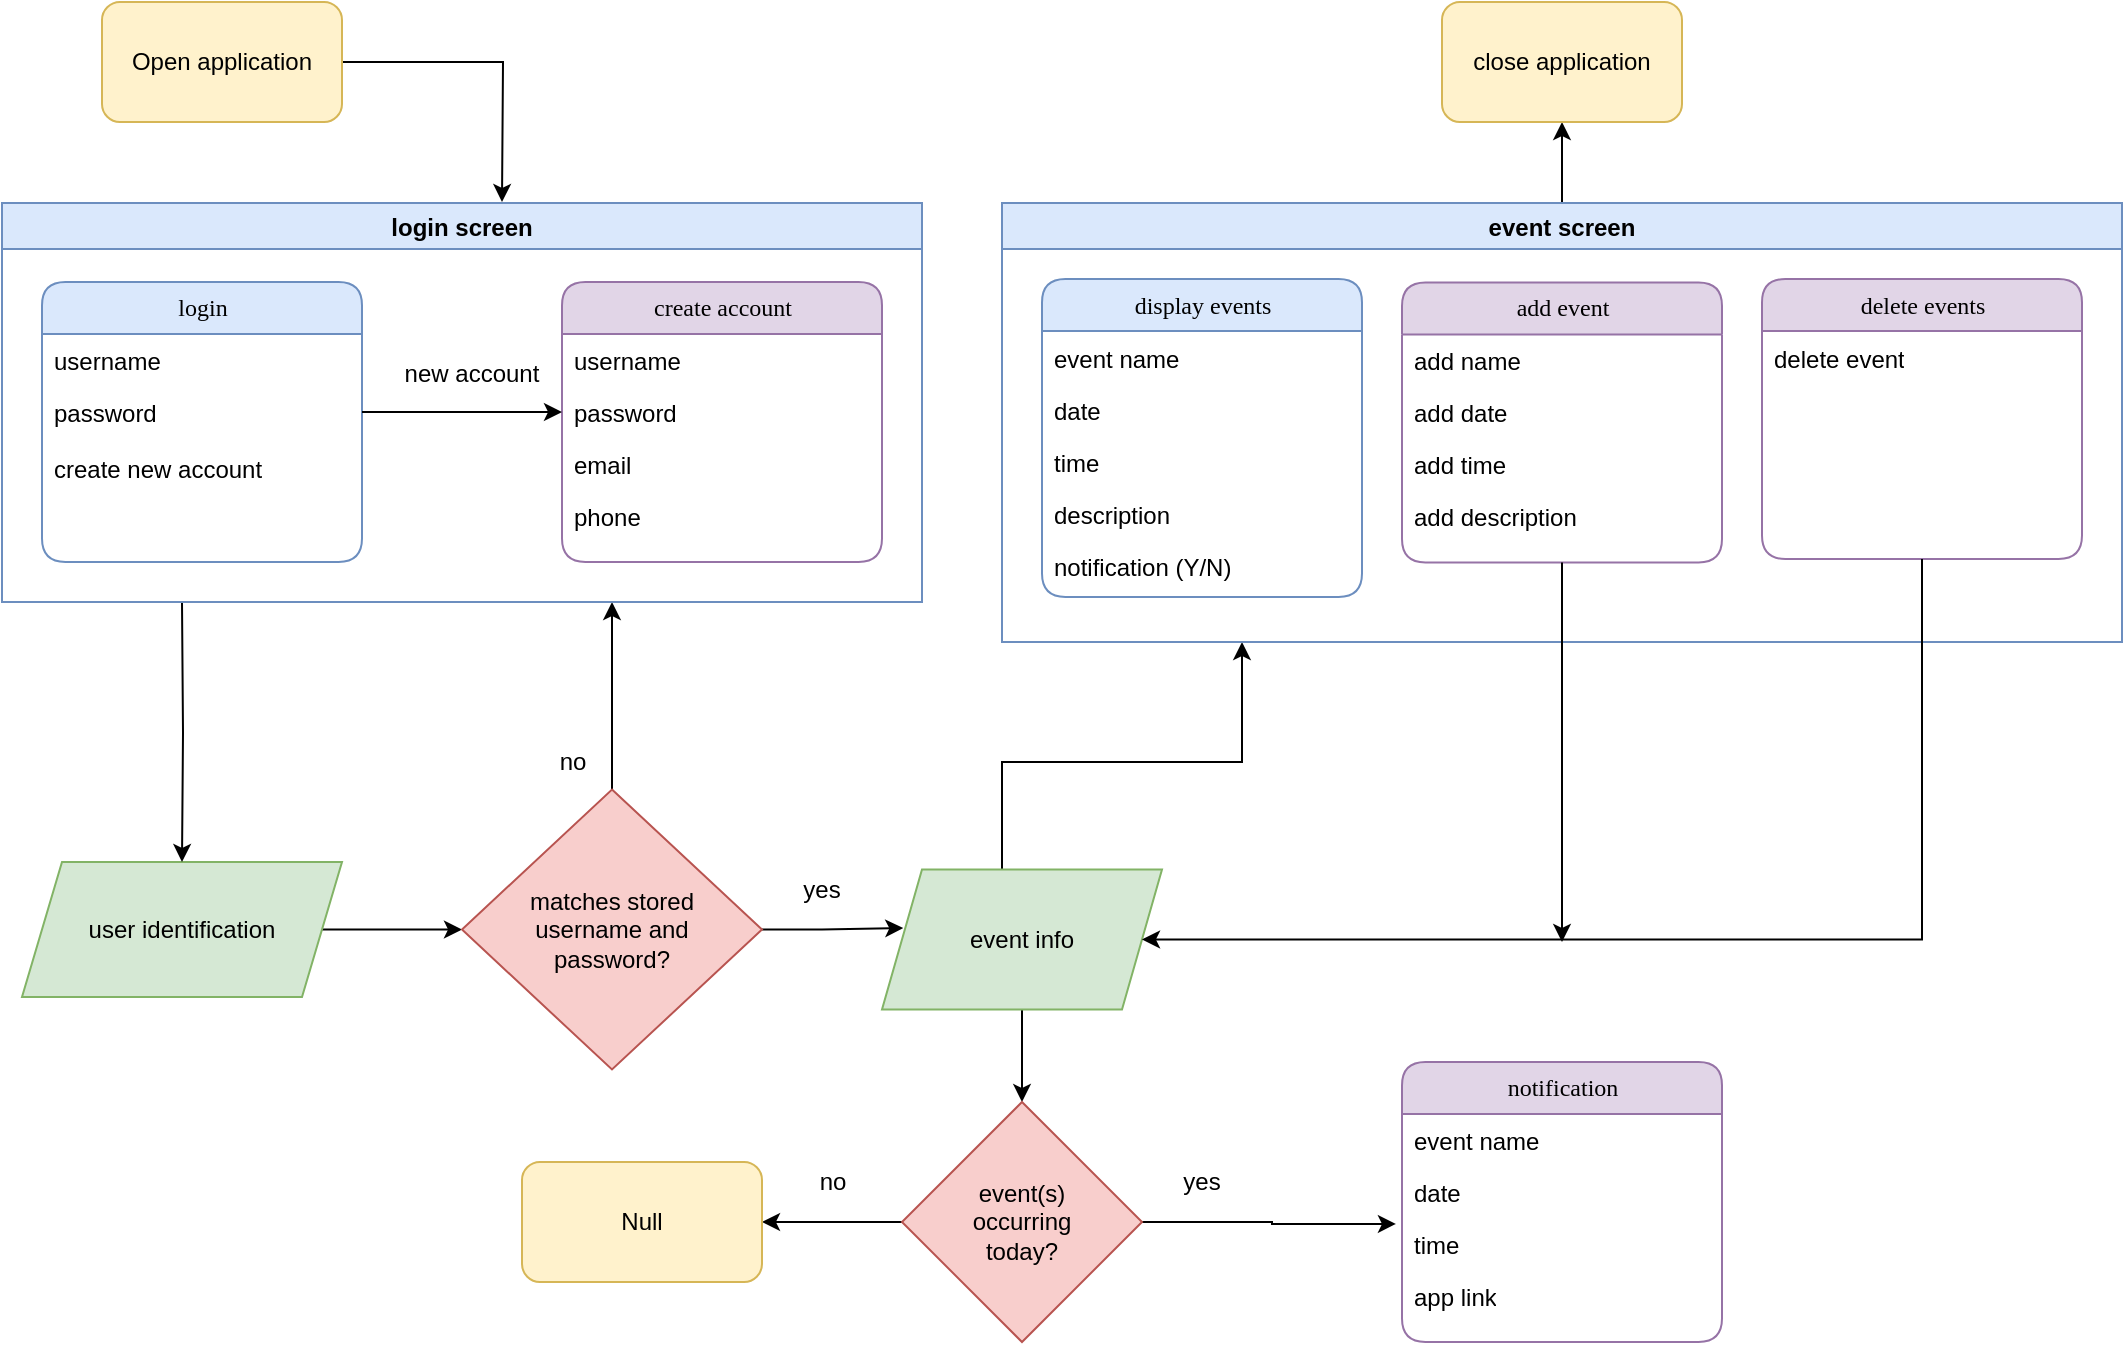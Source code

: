 <mxfile version="14.9.3" type="github">
  <diagram name="Page-1" id="5d7acffa-a066-3a61-03fe-96351882024d">
    <mxGraphModel dx="2062" dy="1122" grid="1" gridSize="10" guides="1" tooltips="1" connect="1" arrows="1" fold="1" page="1" pageScale="1" pageWidth="1100" pageHeight="850" background="#ffffff" math="0" shadow="0">
      <root>
        <mxCell id="0" />
        <mxCell id="1" parent="0" />
        <mxCell id="21ea969265ad0168-6" value="login" style="swimlane;html=1;fontStyle=0;childLayout=stackLayout;horizontal=1;startSize=26;fillColor=#dae8fc;horizontalStack=0;resizeParent=1;resizeLast=0;collapsible=1;marginBottom=0;swimlaneFillColor=#ffffff;align=center;rounded=1;shadow=0;comic=0;labelBackgroundColor=none;strokeWidth=1;fontFamily=Verdana;fontSize=12;strokeColor=#6c8ebf;" parent="1" vertex="1">
          <mxGeometry x="40" y="180" width="160" height="140" as="geometry" />
        </mxCell>
        <mxCell id="BpiLgZ1GPIjB9515_VA2-29" value="" style="group" vertex="1" connectable="0" parent="21ea969265ad0168-6">
          <mxGeometry y="26" width="160" height="104" as="geometry" />
        </mxCell>
        <mxCell id="21ea969265ad0168-7" value="username" style="text;html=1;strokeColor=none;fillColor=none;spacingLeft=4;spacingRight=4;whiteSpace=wrap;overflow=hidden;rotatable=0;points=[[0,0.5],[1,0.5]];portConstraint=eastwest;" parent="BpiLgZ1GPIjB9515_VA2-29" vertex="1">
          <mxGeometry width="160" height="26" as="geometry" />
        </mxCell>
        <mxCell id="21ea969265ad0168-8" value="password" style="text;html=1;strokeColor=none;fillColor=none;spacingLeft=4;spacingRight=4;whiteSpace=wrap;overflow=hidden;rotatable=0;points=[[0,0.5],[1,0.5]];portConstraint=eastwest;" parent="BpiLgZ1GPIjB9515_VA2-29" vertex="1">
          <mxGeometry y="26" width="160" height="26" as="geometry" />
        </mxCell>
        <mxCell id="BpiLgZ1GPIjB9515_VA2-4" value="create new account" style="text;html=1;strokeColor=none;fillColor=none;spacingLeft=4;spacingRight=4;whiteSpace=wrap;overflow=hidden;rotatable=0;points=[[0,0.5],[1,0.5]];portConstraint=eastwest;" vertex="1" parent="BpiLgZ1GPIjB9515_VA2-29">
          <mxGeometry y="54" width="160" height="26" as="geometry" />
        </mxCell>
        <mxCell id="BpiLgZ1GPIjB9515_VA2-80" style="edgeStyle=orthogonalEdgeStyle;rounded=0;orthogonalLoop=1;jettySize=auto;html=1;entryX=0;entryY=0.5;entryDx=0;entryDy=0;" edge="1" parent="1" source="BpiLgZ1GPIjB9515_VA2-5" target="BpiLgZ1GPIjB9515_VA2-27">
          <mxGeometry relative="1" as="geometry" />
        </mxCell>
        <mxCell id="BpiLgZ1GPIjB9515_VA2-5" value="user identification&lt;br&gt;" style="shape=parallelogram;perimeter=parallelogramPerimeter;whiteSpace=wrap;html=1;fixedSize=1;fillColor=#d5e8d4;strokeColor=#82b366;" vertex="1" parent="1">
          <mxGeometry x="30" y="470" width="160" height="67.5" as="geometry" />
        </mxCell>
        <mxCell id="BpiLgZ1GPIjB9515_VA2-93" style="edgeStyle=orthogonalEdgeStyle;rounded=0;orthogonalLoop=1;jettySize=auto;html=1;" edge="1" parent="1" source="BpiLgZ1GPIjB9515_VA2-21">
          <mxGeometry relative="1" as="geometry">
            <mxPoint x="640" y="360" as="targetPoint" />
            <Array as="points">
              <mxPoint x="520" y="420" />
              <mxPoint x="640" y="420" />
            </Array>
          </mxGeometry>
        </mxCell>
        <mxCell id="BpiLgZ1GPIjB9515_VA2-117" style="edgeStyle=orthogonalEdgeStyle;rounded=0;orthogonalLoop=1;jettySize=auto;html=1;entryX=0.5;entryY=0;entryDx=0;entryDy=0;" edge="1" parent="1" source="BpiLgZ1GPIjB9515_VA2-21" target="BpiLgZ1GPIjB9515_VA2-115">
          <mxGeometry relative="1" as="geometry" />
        </mxCell>
        <mxCell id="BpiLgZ1GPIjB9515_VA2-21" value="event info" style="shape=parallelogram;perimeter=parallelogramPerimeter;whiteSpace=wrap;html=1;fixedSize=1;fillColor=#d5e8d4;strokeColor=#82b366;" vertex="1" parent="1">
          <mxGeometry x="460" y="473.75" width="140" height="70" as="geometry" />
        </mxCell>
        <mxCell id="BpiLgZ1GPIjB9515_VA2-77" style="edgeStyle=orthogonalEdgeStyle;rounded=0;orthogonalLoop=1;jettySize=auto;html=1;" edge="1" parent="1" source="BpiLgZ1GPIjB9515_VA2-27">
          <mxGeometry relative="1" as="geometry">
            <mxPoint x="325" y="340" as="targetPoint" />
          </mxGeometry>
        </mxCell>
        <mxCell id="BpiLgZ1GPIjB9515_VA2-98" style="edgeStyle=orthogonalEdgeStyle;rounded=0;orthogonalLoop=1;jettySize=auto;html=1;entryX=0.076;entryY=0.418;entryDx=0;entryDy=0;entryPerimeter=0;" edge="1" parent="1" source="BpiLgZ1GPIjB9515_VA2-27" target="BpiLgZ1GPIjB9515_VA2-21">
          <mxGeometry relative="1" as="geometry" />
        </mxCell>
        <mxCell id="BpiLgZ1GPIjB9515_VA2-27" value="matches stored&lt;br&gt;username and &lt;br&gt;password?" style="rhombus;whiteSpace=wrap;html=1;fillColor=#f8cecc;strokeColor=#b85450;" vertex="1" parent="1">
          <mxGeometry x="250" y="433.75" width="150" height="140" as="geometry" />
        </mxCell>
        <mxCell id="BpiLgZ1GPIjB9515_VA2-82" style="edgeStyle=orthogonalEdgeStyle;rounded=0;orthogonalLoop=1;jettySize=auto;html=1;" edge="1" parent="1" source="BpiLgZ1GPIjB9515_VA2-51">
          <mxGeometry relative="1" as="geometry">
            <mxPoint x="270" y="140" as="targetPoint" />
          </mxGeometry>
        </mxCell>
        <mxCell id="BpiLgZ1GPIjB9515_VA2-51" value="Open application" style="rounded=1;whiteSpace=wrap;html=1;fillColor=#fff2cc;strokeColor=#d6b656;" vertex="1" parent="1">
          <mxGeometry x="70" y="40" width="120" height="60" as="geometry" />
        </mxCell>
        <mxCell id="BpiLgZ1GPIjB9515_VA2-54" value="no" style="text;html=1;align=center;verticalAlign=middle;resizable=0;points=[];autosize=1;strokeColor=none;" vertex="1" parent="1">
          <mxGeometry x="290" y="410" width="30" height="20" as="geometry" />
        </mxCell>
        <mxCell id="BpiLgZ1GPIjB9515_VA2-79" style="edgeStyle=orthogonalEdgeStyle;rounded=0;orthogonalLoop=1;jettySize=auto;html=1;entryX=0.5;entryY=0;entryDx=0;entryDy=0;" edge="1" parent="1" target="BpiLgZ1GPIjB9515_VA2-5">
          <mxGeometry relative="1" as="geometry">
            <mxPoint x="110" y="340" as="sourcePoint" />
          </mxGeometry>
        </mxCell>
        <mxCell id="BpiLgZ1GPIjB9515_VA2-60" value="login screen" style="swimlane;fillColor=#dae8fc;strokeColor=#6c8ebf;" vertex="1" parent="1">
          <mxGeometry x="20" y="140.5" width="460" height="199.5" as="geometry" />
        </mxCell>
        <mxCell id="BpiLgZ1GPIjB9515_VA2-66" value="create account" style="swimlane;html=1;fontStyle=0;childLayout=stackLayout;horizontal=1;startSize=26;fillColor=#e1d5e7;horizontalStack=0;resizeParent=1;resizeLast=0;collapsible=1;marginBottom=0;swimlaneFillColor=#ffffff;align=center;rounded=1;shadow=0;comic=0;labelBackgroundColor=none;strokeWidth=1;fontFamily=Verdana;fontSize=12;strokeColor=#9673a6;" vertex="1" parent="BpiLgZ1GPIjB9515_VA2-60">
          <mxGeometry x="280" y="39.5" width="160" height="140" as="geometry" />
        </mxCell>
        <mxCell id="BpiLgZ1GPIjB9515_VA2-67" value="" style="group" vertex="1" connectable="0" parent="BpiLgZ1GPIjB9515_VA2-66">
          <mxGeometry y="26" width="160" height="104" as="geometry" />
        </mxCell>
        <mxCell id="BpiLgZ1GPIjB9515_VA2-68" value="username" style="text;html=1;strokeColor=none;fillColor=none;spacingLeft=4;spacingRight=4;whiteSpace=wrap;overflow=hidden;rotatable=0;points=[[0,0.5],[1,0.5]];portConstraint=eastwest;" vertex="1" parent="BpiLgZ1GPIjB9515_VA2-67">
          <mxGeometry width="160" height="26" as="geometry" />
        </mxCell>
        <mxCell id="BpiLgZ1GPIjB9515_VA2-69" value="password" style="text;html=1;strokeColor=none;fillColor=none;spacingLeft=4;spacingRight=4;whiteSpace=wrap;overflow=hidden;rotatable=0;points=[[0,0.5],[1,0.5]];portConstraint=eastwest;" vertex="1" parent="BpiLgZ1GPIjB9515_VA2-67">
          <mxGeometry y="26" width="160" height="26" as="geometry" />
        </mxCell>
        <mxCell id="BpiLgZ1GPIjB9515_VA2-70" value="email" style="text;html=1;strokeColor=none;fillColor=none;spacingLeft=4;spacingRight=4;whiteSpace=wrap;overflow=hidden;rotatable=0;points=[[0,0.5],[1,0.5]];portConstraint=eastwest;" vertex="1" parent="BpiLgZ1GPIjB9515_VA2-67">
          <mxGeometry y="52" width="160" height="26" as="geometry" />
        </mxCell>
        <mxCell id="BpiLgZ1GPIjB9515_VA2-71" value="phone" style="text;html=1;strokeColor=none;fillColor=none;spacingLeft=4;spacingRight=4;whiteSpace=wrap;overflow=hidden;rotatable=0;points=[[0,0.5],[1,0.5]];portConstraint=eastwest;" vertex="1" parent="BpiLgZ1GPIjB9515_VA2-67">
          <mxGeometry y="78" width="160" height="26" as="geometry" />
        </mxCell>
        <mxCell id="BpiLgZ1GPIjB9515_VA2-43" value="new account" style="text;html=1;strokeColor=none;fillColor=none;align=center;verticalAlign=middle;whiteSpace=wrap;rounded=0;" vertex="1" parent="BpiLgZ1GPIjB9515_VA2-60">
          <mxGeometry x="180" y="75.5" width="110" height="20" as="geometry" />
        </mxCell>
        <mxCell id="BpiLgZ1GPIjB9515_VA2-134" style="edgeStyle=orthogonalEdgeStyle;rounded=0;orthogonalLoop=1;jettySize=auto;html=1;entryX=0.5;entryY=1;entryDx=0;entryDy=0;" edge="1" parent="1" source="BpiLgZ1GPIjB9515_VA2-61" target="BpiLgZ1GPIjB9515_VA2-133">
          <mxGeometry relative="1" as="geometry" />
        </mxCell>
        <mxCell id="BpiLgZ1GPIjB9515_VA2-61" value="event screen" style="swimlane;fillColor=#dae8fc;strokeColor=#6c8ebf;" vertex="1" parent="1">
          <mxGeometry x="520" y="140.5" width="560" height="219.5" as="geometry" />
        </mxCell>
        <mxCell id="21ea969265ad0168-18" value="display events" style="swimlane;html=1;fontStyle=0;childLayout=stackLayout;horizontal=1;startSize=26;fillColor=#dae8fc;horizontalStack=0;resizeParent=1;resizeLast=0;collapsible=1;marginBottom=0;swimlaneFillColor=#ffffff;align=center;rounded=1;shadow=0;comic=0;labelBackgroundColor=none;strokeWidth=1;fontFamily=Verdana;fontSize=12;strokeColor=#6c8ebf;" parent="BpiLgZ1GPIjB9515_VA2-61" vertex="1">
          <mxGeometry x="20" y="38" width="160" height="159" as="geometry" />
        </mxCell>
        <mxCell id="BpiLgZ1GPIjB9515_VA2-30" value="" style="group" vertex="1" connectable="0" parent="21ea969265ad0168-18">
          <mxGeometry y="26" width="160" height="130" as="geometry" />
        </mxCell>
        <mxCell id="21ea969265ad0168-19" value="event name" style="text;html=1;strokeColor=none;fillColor=none;spacingLeft=4;spacingRight=4;whiteSpace=wrap;overflow=hidden;rotatable=0;points=[[0,0.5],[1,0.5]];portConstraint=eastwest;" parent="BpiLgZ1GPIjB9515_VA2-30" vertex="1">
          <mxGeometry width="160" height="26" as="geometry" />
        </mxCell>
        <mxCell id="21ea969265ad0168-20" value="date" style="text;html=1;strokeColor=none;fillColor=none;spacingLeft=4;spacingRight=4;whiteSpace=wrap;overflow=hidden;rotatable=0;points=[[0,0.5],[1,0.5]];portConstraint=eastwest;" parent="BpiLgZ1GPIjB9515_VA2-30" vertex="1">
          <mxGeometry y="26" width="160" height="26" as="geometry" />
        </mxCell>
        <mxCell id="21ea969265ad0168-51" value="time" style="text;html=1;strokeColor=none;fillColor=none;spacingLeft=4;spacingRight=4;whiteSpace=wrap;overflow=hidden;rotatable=0;points=[[0,0.5],[1,0.5]];portConstraint=eastwest;" parent="BpiLgZ1GPIjB9515_VA2-30" vertex="1">
          <mxGeometry y="52" width="160" height="26" as="geometry" />
        </mxCell>
        <mxCell id="21ea969265ad0168-21" value="description" style="text;html=1;strokeColor=none;fillColor=none;spacingLeft=4;spacingRight=4;whiteSpace=wrap;overflow=hidden;rotatable=0;points=[[0,0.5],[1,0.5]];portConstraint=eastwest;" parent="BpiLgZ1GPIjB9515_VA2-30" vertex="1">
          <mxGeometry y="78" width="160" height="26" as="geometry" />
        </mxCell>
        <mxCell id="BpiLgZ1GPIjB9515_VA2-22" value="notification (Y/N)" style="text;html=1;strokeColor=none;fillColor=none;spacingLeft=4;spacingRight=4;whiteSpace=wrap;overflow=hidden;rotatable=0;points=[[0,0.5],[1,0.5]];portConstraint=eastwest;" vertex="1" parent="BpiLgZ1GPIjB9515_VA2-30">
          <mxGeometry y="104" width="160" height="26" as="geometry" />
        </mxCell>
        <mxCell id="BpiLgZ1GPIjB9515_VA2-6" value="add event" style="swimlane;html=1;fontStyle=0;childLayout=stackLayout;horizontal=1;startSize=26;fillColor=#e1d5e7;horizontalStack=0;resizeParent=1;resizeLast=0;collapsible=1;marginBottom=0;swimlaneFillColor=#ffffff;align=center;rounded=1;shadow=0;comic=0;labelBackgroundColor=none;strokeWidth=1;fontFamily=Verdana;fontSize=12;strokeColor=#9673a6;" vertex="1" parent="BpiLgZ1GPIjB9515_VA2-61">
          <mxGeometry x="200" y="39.75" width="160" height="140" as="geometry" />
        </mxCell>
        <mxCell id="BpiLgZ1GPIjB9515_VA2-31" value="" style="group" vertex="1" connectable="0" parent="BpiLgZ1GPIjB9515_VA2-6">
          <mxGeometry y="26" width="160" height="104" as="geometry" />
        </mxCell>
        <mxCell id="BpiLgZ1GPIjB9515_VA2-7" value="add name" style="text;html=1;strokeColor=none;fillColor=none;spacingLeft=4;spacingRight=4;whiteSpace=wrap;overflow=hidden;rotatable=0;points=[[0,0.5],[1,0.5]];portConstraint=eastwest;" vertex="1" parent="BpiLgZ1GPIjB9515_VA2-31">
          <mxGeometry width="160" height="26" as="geometry" />
        </mxCell>
        <mxCell id="BpiLgZ1GPIjB9515_VA2-8" value="add date" style="text;html=1;strokeColor=none;fillColor=none;spacingLeft=4;spacingRight=4;whiteSpace=wrap;overflow=hidden;rotatable=0;points=[[0,0.5],[1,0.5]];portConstraint=eastwest;" vertex="1" parent="BpiLgZ1GPIjB9515_VA2-31">
          <mxGeometry y="26" width="160" height="26" as="geometry" />
        </mxCell>
        <mxCell id="BpiLgZ1GPIjB9515_VA2-9" value="add time" style="text;html=1;strokeColor=none;fillColor=none;spacingLeft=4;spacingRight=4;whiteSpace=wrap;overflow=hidden;rotatable=0;points=[[0,0.5],[1,0.5]];portConstraint=eastwest;" vertex="1" parent="BpiLgZ1GPIjB9515_VA2-31">
          <mxGeometry y="52" width="160" height="26" as="geometry" />
        </mxCell>
        <mxCell id="BpiLgZ1GPIjB9515_VA2-10" value="add description" style="text;html=1;strokeColor=none;fillColor=none;spacingLeft=4;spacingRight=4;whiteSpace=wrap;overflow=hidden;rotatable=0;points=[[0,0.5],[1,0.5]];portConstraint=eastwest;" vertex="1" parent="BpiLgZ1GPIjB9515_VA2-31">
          <mxGeometry y="78" width="160" height="26" as="geometry" />
        </mxCell>
        <mxCell id="BpiLgZ1GPIjB9515_VA2-11" value="delete events" style="swimlane;html=1;fontStyle=0;childLayout=stackLayout;horizontal=1;startSize=26;fillColor=#e1d5e7;horizontalStack=0;resizeParent=1;resizeLast=0;collapsible=1;marginBottom=0;swimlaneFillColor=#ffffff;align=center;rounded=1;shadow=0;comic=0;labelBackgroundColor=none;strokeWidth=1;fontFamily=Verdana;fontSize=12;strokeColor=#9673a6;" vertex="1" parent="BpiLgZ1GPIjB9515_VA2-61">
          <mxGeometry x="380" y="38" width="160" height="140" as="geometry" />
        </mxCell>
        <mxCell id="BpiLgZ1GPIjB9515_VA2-12" value="delete event" style="text;html=1;strokeColor=none;fillColor=none;spacingLeft=4;spacingRight=4;whiteSpace=wrap;overflow=hidden;rotatable=0;points=[[0,0.5],[1,0.5]];portConstraint=eastwest;" vertex="1" parent="BpiLgZ1GPIjB9515_VA2-11">
          <mxGeometry y="26" width="160" height="26" as="geometry" />
        </mxCell>
        <mxCell id="BpiLgZ1GPIjB9515_VA2-72" style="edgeStyle=orthogonalEdgeStyle;rounded=0;orthogonalLoop=1;jettySize=auto;html=1;entryX=0;entryY=0.5;entryDx=0;entryDy=0;" edge="1" parent="1" source="21ea969265ad0168-8" target="BpiLgZ1GPIjB9515_VA2-69">
          <mxGeometry relative="1" as="geometry" />
        </mxCell>
        <mxCell id="BpiLgZ1GPIjB9515_VA2-92" value="yes" style="text;html=1;strokeColor=none;fillColor=none;align=center;verticalAlign=middle;whiteSpace=wrap;rounded=0;" vertex="1" parent="1">
          <mxGeometry x="410" y="473.75" width="40" height="20" as="geometry" />
        </mxCell>
        <mxCell id="BpiLgZ1GPIjB9515_VA2-104" style="edgeStyle=orthogonalEdgeStyle;rounded=0;orthogonalLoop=1;jettySize=auto;html=1;entryX=1;entryY=0.5;entryDx=0;entryDy=0;" edge="1" parent="1" source="BpiLgZ1GPIjB9515_VA2-11" target="BpiLgZ1GPIjB9515_VA2-21">
          <mxGeometry relative="1" as="geometry">
            <Array as="points">
              <mxPoint x="980" y="509" />
            </Array>
          </mxGeometry>
        </mxCell>
        <mxCell id="BpiLgZ1GPIjB9515_VA2-105" style="edgeStyle=orthogonalEdgeStyle;rounded=0;orthogonalLoop=1;jettySize=auto;html=1;" edge="1" parent="1" source="BpiLgZ1GPIjB9515_VA2-6">
          <mxGeometry relative="1" as="geometry">
            <mxPoint x="800" y="510" as="targetPoint" />
          </mxGeometry>
        </mxCell>
        <mxCell id="BpiLgZ1GPIjB9515_VA2-108" value="notification" style="swimlane;html=1;fontStyle=0;childLayout=stackLayout;horizontal=1;startSize=26;fillColor=#e1d5e7;horizontalStack=0;resizeParent=1;resizeLast=0;collapsible=1;marginBottom=0;swimlaneFillColor=#ffffff;align=center;rounded=1;shadow=0;comic=0;labelBackgroundColor=none;strokeWidth=1;fontFamily=Verdana;fontSize=12;strokeColor=#9673a6;" vertex="1" parent="1">
          <mxGeometry x="720" y="570" width="160" height="140" as="geometry" />
        </mxCell>
        <mxCell id="BpiLgZ1GPIjB9515_VA2-109" value="" style="group" vertex="1" connectable="0" parent="BpiLgZ1GPIjB9515_VA2-108">
          <mxGeometry y="26" width="160" height="104" as="geometry" />
        </mxCell>
        <mxCell id="BpiLgZ1GPIjB9515_VA2-110" value="event name" style="text;html=1;strokeColor=none;fillColor=none;spacingLeft=4;spacingRight=4;whiteSpace=wrap;overflow=hidden;rotatable=0;points=[[0,0.5],[1,0.5]];portConstraint=eastwest;" vertex="1" parent="BpiLgZ1GPIjB9515_VA2-109">
          <mxGeometry width="160" height="26" as="geometry" />
        </mxCell>
        <mxCell id="BpiLgZ1GPIjB9515_VA2-111" value="date" style="text;html=1;strokeColor=none;fillColor=none;spacingLeft=4;spacingRight=4;whiteSpace=wrap;overflow=hidden;rotatable=0;points=[[0,0.5],[1,0.5]];portConstraint=eastwest;" vertex="1" parent="BpiLgZ1GPIjB9515_VA2-109">
          <mxGeometry y="26" width="160" height="26" as="geometry" />
        </mxCell>
        <mxCell id="BpiLgZ1GPIjB9515_VA2-112" value="time" style="text;html=1;strokeColor=none;fillColor=none;spacingLeft=4;spacingRight=4;whiteSpace=wrap;overflow=hidden;rotatable=0;points=[[0,0.5],[1,0.5]];portConstraint=eastwest;" vertex="1" parent="BpiLgZ1GPIjB9515_VA2-109">
          <mxGeometry y="52" width="160" height="26" as="geometry" />
        </mxCell>
        <mxCell id="BpiLgZ1GPIjB9515_VA2-113" value="app link" style="text;html=1;strokeColor=none;fillColor=none;spacingLeft=4;spacingRight=4;whiteSpace=wrap;overflow=hidden;rotatable=0;points=[[0,0.5],[1,0.5]];portConstraint=eastwest;" vertex="1" parent="BpiLgZ1GPIjB9515_VA2-109">
          <mxGeometry y="78" width="160" height="26" as="geometry" />
        </mxCell>
        <mxCell id="BpiLgZ1GPIjB9515_VA2-118" style="edgeStyle=orthogonalEdgeStyle;rounded=0;orthogonalLoop=1;jettySize=auto;html=1;entryX=-0.019;entryY=0.115;entryDx=0;entryDy=0;entryPerimeter=0;" edge="1" parent="1" source="BpiLgZ1GPIjB9515_VA2-115" target="BpiLgZ1GPIjB9515_VA2-112">
          <mxGeometry relative="1" as="geometry">
            <mxPoint x="660" y="650" as="targetPoint" />
          </mxGeometry>
        </mxCell>
        <mxCell id="BpiLgZ1GPIjB9515_VA2-131" style="edgeStyle=orthogonalEdgeStyle;rounded=0;orthogonalLoop=1;jettySize=auto;html=1;entryX=1;entryY=0.5;entryDx=0;entryDy=0;" edge="1" parent="1" source="BpiLgZ1GPIjB9515_VA2-115" target="BpiLgZ1GPIjB9515_VA2-130">
          <mxGeometry relative="1" as="geometry" />
        </mxCell>
        <mxCell id="BpiLgZ1GPIjB9515_VA2-115" value="event(s) &lt;br&gt;occurring &lt;br&gt;today?" style="rhombus;whiteSpace=wrap;html=1;fillColor=#f8cecc;strokeColor=#b85450;" vertex="1" parent="1">
          <mxGeometry x="470" y="590" width="120" height="120" as="geometry" />
        </mxCell>
        <mxCell id="BpiLgZ1GPIjB9515_VA2-120" value="yes" style="text;html=1;strokeColor=none;fillColor=none;align=center;verticalAlign=middle;whiteSpace=wrap;rounded=0;" vertex="1" parent="1">
          <mxGeometry x="600" y="620" width="40" height="20" as="geometry" />
        </mxCell>
        <mxCell id="BpiLgZ1GPIjB9515_VA2-130" value="Null" style="rounded=1;whiteSpace=wrap;html=1;fillColor=#fff2cc;strokeColor=#d6b656;" vertex="1" parent="1">
          <mxGeometry x="280" y="620" width="120" height="60" as="geometry" />
        </mxCell>
        <mxCell id="BpiLgZ1GPIjB9515_VA2-132" value="no" style="text;html=1;align=center;verticalAlign=middle;resizable=0;points=[];autosize=1;strokeColor=none;" vertex="1" parent="1">
          <mxGeometry x="420" y="620" width="30" height="20" as="geometry" />
        </mxCell>
        <mxCell id="BpiLgZ1GPIjB9515_VA2-133" value="close application" style="rounded=1;whiteSpace=wrap;html=1;fillColor=#fff2cc;strokeColor=#d6b656;" vertex="1" parent="1">
          <mxGeometry x="740" y="40" width="120" height="60" as="geometry" />
        </mxCell>
      </root>
    </mxGraphModel>
  </diagram>
</mxfile>
